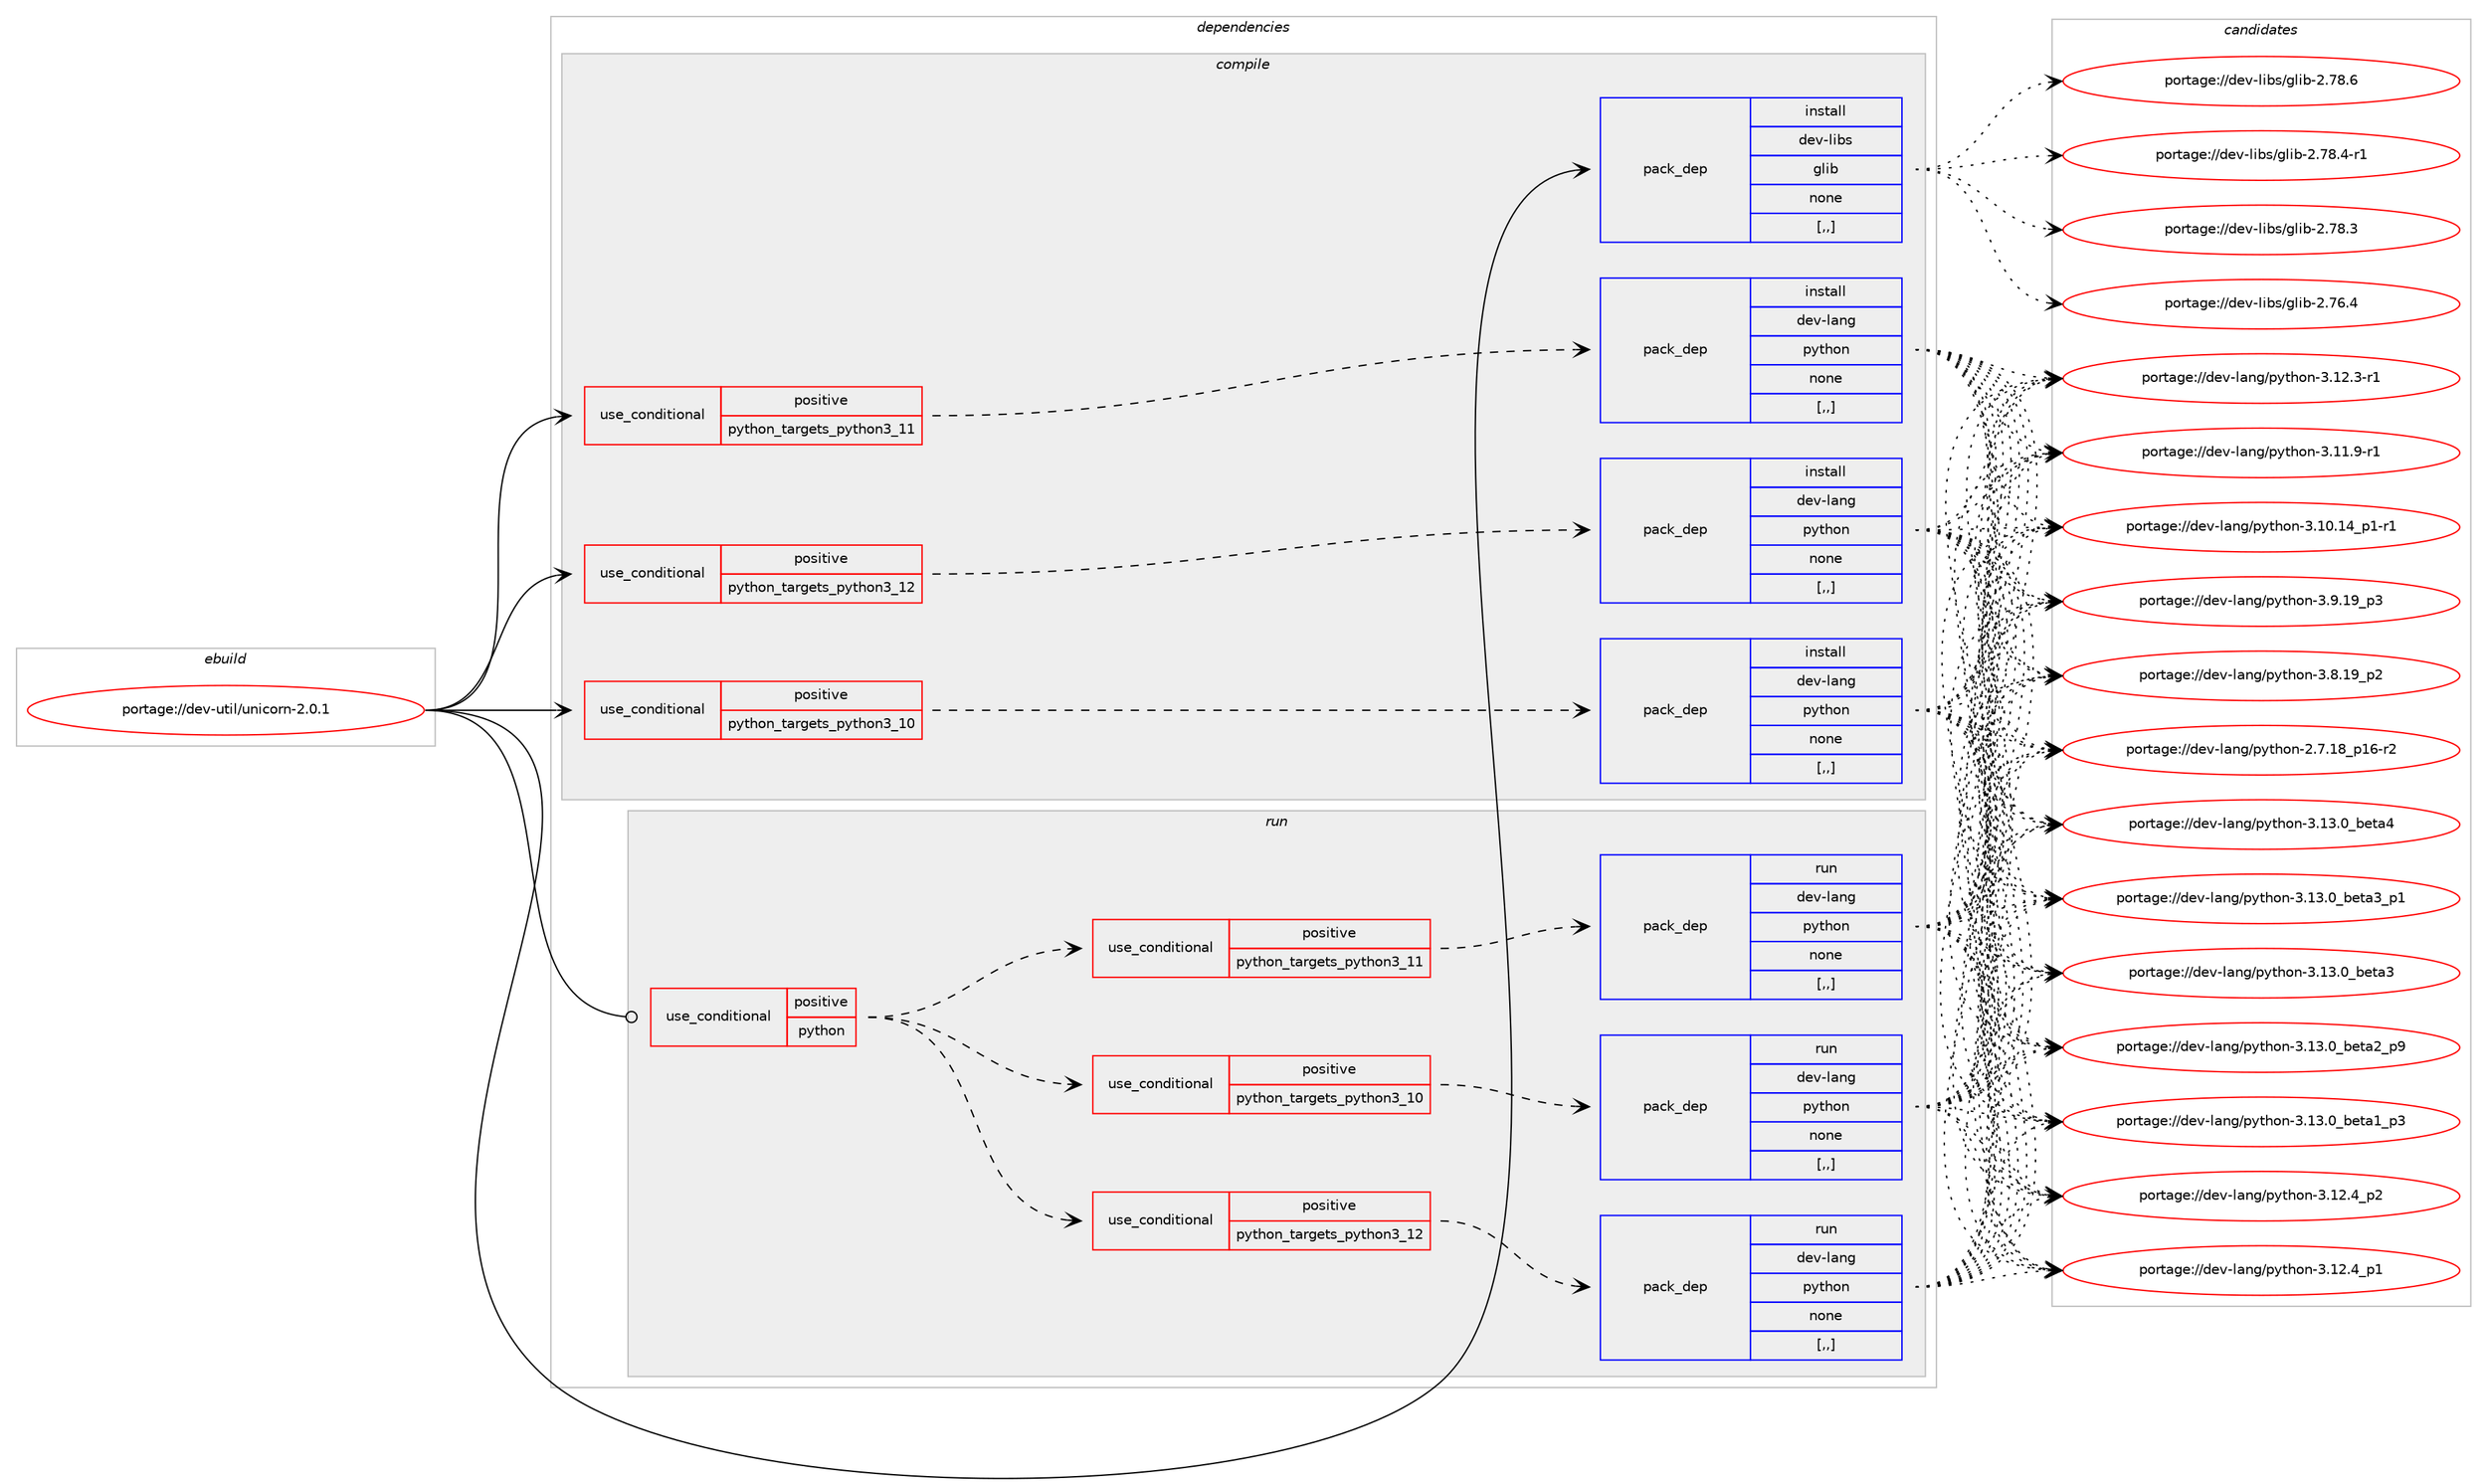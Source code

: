 digraph prolog {

# *************
# Graph options
# *************

newrank=true;
concentrate=true;
compound=true;
graph [rankdir=LR,fontname=Helvetica,fontsize=10,ranksep=1.5];#, ranksep=2.5, nodesep=0.2];
edge  [arrowhead=vee];
node  [fontname=Helvetica,fontsize=10];

# **********
# The ebuild
# **********

subgraph cluster_leftcol {
color=gray;
label=<<i>ebuild</i>>;
id [label="portage://dev-util/unicorn-2.0.1", color=red, width=4, href="../dev-util/unicorn-2.0.1.svg"];
}

# ****************
# The dependencies
# ****************

subgraph cluster_midcol {
color=gray;
label=<<i>dependencies</i>>;
subgraph cluster_compile {
fillcolor="#eeeeee";
style=filled;
label=<<i>compile</i>>;
subgraph cond61854 {
dependency219922 [label=<<TABLE BORDER="0" CELLBORDER="1" CELLSPACING="0" CELLPADDING="4"><TR><TD ROWSPAN="3" CELLPADDING="10">use_conditional</TD></TR><TR><TD>positive</TD></TR><TR><TD>python_targets_python3_10</TD></TR></TABLE>>, shape=none, color=red];
subgraph pack156618 {
dependency219923 [label=<<TABLE BORDER="0" CELLBORDER="1" CELLSPACING="0" CELLPADDING="4" WIDTH="220"><TR><TD ROWSPAN="6" CELLPADDING="30">pack_dep</TD></TR><TR><TD WIDTH="110">install</TD></TR><TR><TD>dev-lang</TD></TR><TR><TD>python</TD></TR><TR><TD>none</TD></TR><TR><TD>[,,]</TD></TR></TABLE>>, shape=none, color=blue];
}
dependency219922:e -> dependency219923:w [weight=20,style="dashed",arrowhead="vee"];
}
id:e -> dependency219922:w [weight=20,style="solid",arrowhead="vee"];
subgraph cond61855 {
dependency219924 [label=<<TABLE BORDER="0" CELLBORDER="1" CELLSPACING="0" CELLPADDING="4"><TR><TD ROWSPAN="3" CELLPADDING="10">use_conditional</TD></TR><TR><TD>positive</TD></TR><TR><TD>python_targets_python3_11</TD></TR></TABLE>>, shape=none, color=red];
subgraph pack156619 {
dependency219925 [label=<<TABLE BORDER="0" CELLBORDER="1" CELLSPACING="0" CELLPADDING="4" WIDTH="220"><TR><TD ROWSPAN="6" CELLPADDING="30">pack_dep</TD></TR><TR><TD WIDTH="110">install</TD></TR><TR><TD>dev-lang</TD></TR><TR><TD>python</TD></TR><TR><TD>none</TD></TR><TR><TD>[,,]</TD></TR></TABLE>>, shape=none, color=blue];
}
dependency219924:e -> dependency219925:w [weight=20,style="dashed",arrowhead="vee"];
}
id:e -> dependency219924:w [weight=20,style="solid",arrowhead="vee"];
subgraph cond61856 {
dependency219926 [label=<<TABLE BORDER="0" CELLBORDER="1" CELLSPACING="0" CELLPADDING="4"><TR><TD ROWSPAN="3" CELLPADDING="10">use_conditional</TD></TR><TR><TD>positive</TD></TR><TR><TD>python_targets_python3_12</TD></TR></TABLE>>, shape=none, color=red];
subgraph pack156620 {
dependency219927 [label=<<TABLE BORDER="0" CELLBORDER="1" CELLSPACING="0" CELLPADDING="4" WIDTH="220"><TR><TD ROWSPAN="6" CELLPADDING="30">pack_dep</TD></TR><TR><TD WIDTH="110">install</TD></TR><TR><TD>dev-lang</TD></TR><TR><TD>python</TD></TR><TR><TD>none</TD></TR><TR><TD>[,,]</TD></TR></TABLE>>, shape=none, color=blue];
}
dependency219926:e -> dependency219927:w [weight=20,style="dashed",arrowhead="vee"];
}
id:e -> dependency219926:w [weight=20,style="solid",arrowhead="vee"];
subgraph pack156621 {
dependency219928 [label=<<TABLE BORDER="0" CELLBORDER="1" CELLSPACING="0" CELLPADDING="4" WIDTH="220"><TR><TD ROWSPAN="6" CELLPADDING="30">pack_dep</TD></TR><TR><TD WIDTH="110">install</TD></TR><TR><TD>dev-libs</TD></TR><TR><TD>glib</TD></TR><TR><TD>none</TD></TR><TR><TD>[,,]</TD></TR></TABLE>>, shape=none, color=blue];
}
id:e -> dependency219928:w [weight=20,style="solid",arrowhead="vee"];
}
subgraph cluster_compileandrun {
fillcolor="#eeeeee";
style=filled;
label=<<i>compile and run</i>>;
}
subgraph cluster_run {
fillcolor="#eeeeee";
style=filled;
label=<<i>run</i>>;
subgraph cond61857 {
dependency219929 [label=<<TABLE BORDER="0" CELLBORDER="1" CELLSPACING="0" CELLPADDING="4"><TR><TD ROWSPAN="3" CELLPADDING="10">use_conditional</TD></TR><TR><TD>positive</TD></TR><TR><TD>python</TD></TR></TABLE>>, shape=none, color=red];
subgraph cond61858 {
dependency219930 [label=<<TABLE BORDER="0" CELLBORDER="1" CELLSPACING="0" CELLPADDING="4"><TR><TD ROWSPAN="3" CELLPADDING="10">use_conditional</TD></TR><TR><TD>positive</TD></TR><TR><TD>python_targets_python3_10</TD></TR></TABLE>>, shape=none, color=red];
subgraph pack156622 {
dependency219931 [label=<<TABLE BORDER="0" CELLBORDER="1" CELLSPACING="0" CELLPADDING="4" WIDTH="220"><TR><TD ROWSPAN="6" CELLPADDING="30">pack_dep</TD></TR><TR><TD WIDTH="110">run</TD></TR><TR><TD>dev-lang</TD></TR><TR><TD>python</TD></TR><TR><TD>none</TD></TR><TR><TD>[,,]</TD></TR></TABLE>>, shape=none, color=blue];
}
dependency219930:e -> dependency219931:w [weight=20,style="dashed",arrowhead="vee"];
}
dependency219929:e -> dependency219930:w [weight=20,style="dashed",arrowhead="vee"];
subgraph cond61859 {
dependency219932 [label=<<TABLE BORDER="0" CELLBORDER="1" CELLSPACING="0" CELLPADDING="4"><TR><TD ROWSPAN="3" CELLPADDING="10">use_conditional</TD></TR><TR><TD>positive</TD></TR><TR><TD>python_targets_python3_11</TD></TR></TABLE>>, shape=none, color=red];
subgraph pack156623 {
dependency219933 [label=<<TABLE BORDER="0" CELLBORDER="1" CELLSPACING="0" CELLPADDING="4" WIDTH="220"><TR><TD ROWSPAN="6" CELLPADDING="30">pack_dep</TD></TR><TR><TD WIDTH="110">run</TD></TR><TR><TD>dev-lang</TD></TR><TR><TD>python</TD></TR><TR><TD>none</TD></TR><TR><TD>[,,]</TD></TR></TABLE>>, shape=none, color=blue];
}
dependency219932:e -> dependency219933:w [weight=20,style="dashed",arrowhead="vee"];
}
dependency219929:e -> dependency219932:w [weight=20,style="dashed",arrowhead="vee"];
subgraph cond61860 {
dependency219934 [label=<<TABLE BORDER="0" CELLBORDER="1" CELLSPACING="0" CELLPADDING="4"><TR><TD ROWSPAN="3" CELLPADDING="10">use_conditional</TD></TR><TR><TD>positive</TD></TR><TR><TD>python_targets_python3_12</TD></TR></TABLE>>, shape=none, color=red];
subgraph pack156624 {
dependency219935 [label=<<TABLE BORDER="0" CELLBORDER="1" CELLSPACING="0" CELLPADDING="4" WIDTH="220"><TR><TD ROWSPAN="6" CELLPADDING="30">pack_dep</TD></TR><TR><TD WIDTH="110">run</TD></TR><TR><TD>dev-lang</TD></TR><TR><TD>python</TD></TR><TR><TD>none</TD></TR><TR><TD>[,,]</TD></TR></TABLE>>, shape=none, color=blue];
}
dependency219934:e -> dependency219935:w [weight=20,style="dashed",arrowhead="vee"];
}
dependency219929:e -> dependency219934:w [weight=20,style="dashed",arrowhead="vee"];
}
id:e -> dependency219929:w [weight=20,style="solid",arrowhead="odot"];
}
}

# **************
# The candidates
# **************

subgraph cluster_choices {
rank=same;
color=gray;
label=<<i>candidates</i>>;

subgraph choice156618 {
color=black;
nodesep=1;
choice1001011184510897110103471121211161041111104551464951464895981011169752 [label="portage://dev-lang/python-3.13.0_beta4", color=red, width=4,href="../dev-lang/python-3.13.0_beta4.svg"];
choice10010111845108971101034711212111610411111045514649514648959810111697519511249 [label="portage://dev-lang/python-3.13.0_beta3_p1", color=red, width=4,href="../dev-lang/python-3.13.0_beta3_p1.svg"];
choice1001011184510897110103471121211161041111104551464951464895981011169751 [label="portage://dev-lang/python-3.13.0_beta3", color=red, width=4,href="../dev-lang/python-3.13.0_beta3.svg"];
choice10010111845108971101034711212111610411111045514649514648959810111697509511257 [label="portage://dev-lang/python-3.13.0_beta2_p9", color=red, width=4,href="../dev-lang/python-3.13.0_beta2_p9.svg"];
choice10010111845108971101034711212111610411111045514649514648959810111697499511251 [label="portage://dev-lang/python-3.13.0_beta1_p3", color=red, width=4,href="../dev-lang/python-3.13.0_beta1_p3.svg"];
choice100101118451089711010347112121116104111110455146495046529511250 [label="portage://dev-lang/python-3.12.4_p2", color=red, width=4,href="../dev-lang/python-3.12.4_p2.svg"];
choice100101118451089711010347112121116104111110455146495046529511249 [label="portage://dev-lang/python-3.12.4_p1", color=red, width=4,href="../dev-lang/python-3.12.4_p1.svg"];
choice100101118451089711010347112121116104111110455146495046514511449 [label="portage://dev-lang/python-3.12.3-r1", color=red, width=4,href="../dev-lang/python-3.12.3-r1.svg"];
choice100101118451089711010347112121116104111110455146494946574511449 [label="portage://dev-lang/python-3.11.9-r1", color=red, width=4,href="../dev-lang/python-3.11.9-r1.svg"];
choice100101118451089711010347112121116104111110455146494846495295112494511449 [label="portage://dev-lang/python-3.10.14_p1-r1", color=red, width=4,href="../dev-lang/python-3.10.14_p1-r1.svg"];
choice100101118451089711010347112121116104111110455146574649579511251 [label="portage://dev-lang/python-3.9.19_p3", color=red, width=4,href="../dev-lang/python-3.9.19_p3.svg"];
choice100101118451089711010347112121116104111110455146564649579511250 [label="portage://dev-lang/python-3.8.19_p2", color=red, width=4,href="../dev-lang/python-3.8.19_p2.svg"];
choice100101118451089711010347112121116104111110455046554649569511249544511450 [label="portage://dev-lang/python-2.7.18_p16-r2", color=red, width=4,href="../dev-lang/python-2.7.18_p16-r2.svg"];
dependency219923:e -> choice1001011184510897110103471121211161041111104551464951464895981011169752:w [style=dotted,weight="100"];
dependency219923:e -> choice10010111845108971101034711212111610411111045514649514648959810111697519511249:w [style=dotted,weight="100"];
dependency219923:e -> choice1001011184510897110103471121211161041111104551464951464895981011169751:w [style=dotted,weight="100"];
dependency219923:e -> choice10010111845108971101034711212111610411111045514649514648959810111697509511257:w [style=dotted,weight="100"];
dependency219923:e -> choice10010111845108971101034711212111610411111045514649514648959810111697499511251:w [style=dotted,weight="100"];
dependency219923:e -> choice100101118451089711010347112121116104111110455146495046529511250:w [style=dotted,weight="100"];
dependency219923:e -> choice100101118451089711010347112121116104111110455146495046529511249:w [style=dotted,weight="100"];
dependency219923:e -> choice100101118451089711010347112121116104111110455146495046514511449:w [style=dotted,weight="100"];
dependency219923:e -> choice100101118451089711010347112121116104111110455146494946574511449:w [style=dotted,weight="100"];
dependency219923:e -> choice100101118451089711010347112121116104111110455146494846495295112494511449:w [style=dotted,weight="100"];
dependency219923:e -> choice100101118451089711010347112121116104111110455146574649579511251:w [style=dotted,weight="100"];
dependency219923:e -> choice100101118451089711010347112121116104111110455146564649579511250:w [style=dotted,weight="100"];
dependency219923:e -> choice100101118451089711010347112121116104111110455046554649569511249544511450:w [style=dotted,weight="100"];
}
subgraph choice156619 {
color=black;
nodesep=1;
choice1001011184510897110103471121211161041111104551464951464895981011169752 [label="portage://dev-lang/python-3.13.0_beta4", color=red, width=4,href="../dev-lang/python-3.13.0_beta4.svg"];
choice10010111845108971101034711212111610411111045514649514648959810111697519511249 [label="portage://dev-lang/python-3.13.0_beta3_p1", color=red, width=4,href="../dev-lang/python-3.13.0_beta3_p1.svg"];
choice1001011184510897110103471121211161041111104551464951464895981011169751 [label="portage://dev-lang/python-3.13.0_beta3", color=red, width=4,href="../dev-lang/python-3.13.0_beta3.svg"];
choice10010111845108971101034711212111610411111045514649514648959810111697509511257 [label="portage://dev-lang/python-3.13.0_beta2_p9", color=red, width=4,href="../dev-lang/python-3.13.0_beta2_p9.svg"];
choice10010111845108971101034711212111610411111045514649514648959810111697499511251 [label="portage://dev-lang/python-3.13.0_beta1_p3", color=red, width=4,href="../dev-lang/python-3.13.0_beta1_p3.svg"];
choice100101118451089711010347112121116104111110455146495046529511250 [label="portage://dev-lang/python-3.12.4_p2", color=red, width=4,href="../dev-lang/python-3.12.4_p2.svg"];
choice100101118451089711010347112121116104111110455146495046529511249 [label="portage://dev-lang/python-3.12.4_p1", color=red, width=4,href="../dev-lang/python-3.12.4_p1.svg"];
choice100101118451089711010347112121116104111110455146495046514511449 [label="portage://dev-lang/python-3.12.3-r1", color=red, width=4,href="../dev-lang/python-3.12.3-r1.svg"];
choice100101118451089711010347112121116104111110455146494946574511449 [label="portage://dev-lang/python-3.11.9-r1", color=red, width=4,href="../dev-lang/python-3.11.9-r1.svg"];
choice100101118451089711010347112121116104111110455146494846495295112494511449 [label="portage://dev-lang/python-3.10.14_p1-r1", color=red, width=4,href="../dev-lang/python-3.10.14_p1-r1.svg"];
choice100101118451089711010347112121116104111110455146574649579511251 [label="portage://dev-lang/python-3.9.19_p3", color=red, width=4,href="../dev-lang/python-3.9.19_p3.svg"];
choice100101118451089711010347112121116104111110455146564649579511250 [label="portage://dev-lang/python-3.8.19_p2", color=red, width=4,href="../dev-lang/python-3.8.19_p2.svg"];
choice100101118451089711010347112121116104111110455046554649569511249544511450 [label="portage://dev-lang/python-2.7.18_p16-r2", color=red, width=4,href="../dev-lang/python-2.7.18_p16-r2.svg"];
dependency219925:e -> choice1001011184510897110103471121211161041111104551464951464895981011169752:w [style=dotted,weight="100"];
dependency219925:e -> choice10010111845108971101034711212111610411111045514649514648959810111697519511249:w [style=dotted,weight="100"];
dependency219925:e -> choice1001011184510897110103471121211161041111104551464951464895981011169751:w [style=dotted,weight="100"];
dependency219925:e -> choice10010111845108971101034711212111610411111045514649514648959810111697509511257:w [style=dotted,weight="100"];
dependency219925:e -> choice10010111845108971101034711212111610411111045514649514648959810111697499511251:w [style=dotted,weight="100"];
dependency219925:e -> choice100101118451089711010347112121116104111110455146495046529511250:w [style=dotted,weight="100"];
dependency219925:e -> choice100101118451089711010347112121116104111110455146495046529511249:w [style=dotted,weight="100"];
dependency219925:e -> choice100101118451089711010347112121116104111110455146495046514511449:w [style=dotted,weight="100"];
dependency219925:e -> choice100101118451089711010347112121116104111110455146494946574511449:w [style=dotted,weight="100"];
dependency219925:e -> choice100101118451089711010347112121116104111110455146494846495295112494511449:w [style=dotted,weight="100"];
dependency219925:e -> choice100101118451089711010347112121116104111110455146574649579511251:w [style=dotted,weight="100"];
dependency219925:e -> choice100101118451089711010347112121116104111110455146564649579511250:w [style=dotted,weight="100"];
dependency219925:e -> choice100101118451089711010347112121116104111110455046554649569511249544511450:w [style=dotted,weight="100"];
}
subgraph choice156620 {
color=black;
nodesep=1;
choice1001011184510897110103471121211161041111104551464951464895981011169752 [label="portage://dev-lang/python-3.13.0_beta4", color=red, width=4,href="../dev-lang/python-3.13.0_beta4.svg"];
choice10010111845108971101034711212111610411111045514649514648959810111697519511249 [label="portage://dev-lang/python-3.13.0_beta3_p1", color=red, width=4,href="../dev-lang/python-3.13.0_beta3_p1.svg"];
choice1001011184510897110103471121211161041111104551464951464895981011169751 [label="portage://dev-lang/python-3.13.0_beta3", color=red, width=4,href="../dev-lang/python-3.13.0_beta3.svg"];
choice10010111845108971101034711212111610411111045514649514648959810111697509511257 [label="portage://dev-lang/python-3.13.0_beta2_p9", color=red, width=4,href="../dev-lang/python-3.13.0_beta2_p9.svg"];
choice10010111845108971101034711212111610411111045514649514648959810111697499511251 [label="portage://dev-lang/python-3.13.0_beta1_p3", color=red, width=4,href="../dev-lang/python-3.13.0_beta1_p3.svg"];
choice100101118451089711010347112121116104111110455146495046529511250 [label="portage://dev-lang/python-3.12.4_p2", color=red, width=4,href="../dev-lang/python-3.12.4_p2.svg"];
choice100101118451089711010347112121116104111110455146495046529511249 [label="portage://dev-lang/python-3.12.4_p1", color=red, width=4,href="../dev-lang/python-3.12.4_p1.svg"];
choice100101118451089711010347112121116104111110455146495046514511449 [label="portage://dev-lang/python-3.12.3-r1", color=red, width=4,href="../dev-lang/python-3.12.3-r1.svg"];
choice100101118451089711010347112121116104111110455146494946574511449 [label="portage://dev-lang/python-3.11.9-r1", color=red, width=4,href="../dev-lang/python-3.11.9-r1.svg"];
choice100101118451089711010347112121116104111110455146494846495295112494511449 [label="portage://dev-lang/python-3.10.14_p1-r1", color=red, width=4,href="../dev-lang/python-3.10.14_p1-r1.svg"];
choice100101118451089711010347112121116104111110455146574649579511251 [label="portage://dev-lang/python-3.9.19_p3", color=red, width=4,href="../dev-lang/python-3.9.19_p3.svg"];
choice100101118451089711010347112121116104111110455146564649579511250 [label="portage://dev-lang/python-3.8.19_p2", color=red, width=4,href="../dev-lang/python-3.8.19_p2.svg"];
choice100101118451089711010347112121116104111110455046554649569511249544511450 [label="portage://dev-lang/python-2.7.18_p16-r2", color=red, width=4,href="../dev-lang/python-2.7.18_p16-r2.svg"];
dependency219927:e -> choice1001011184510897110103471121211161041111104551464951464895981011169752:w [style=dotted,weight="100"];
dependency219927:e -> choice10010111845108971101034711212111610411111045514649514648959810111697519511249:w [style=dotted,weight="100"];
dependency219927:e -> choice1001011184510897110103471121211161041111104551464951464895981011169751:w [style=dotted,weight="100"];
dependency219927:e -> choice10010111845108971101034711212111610411111045514649514648959810111697509511257:w [style=dotted,weight="100"];
dependency219927:e -> choice10010111845108971101034711212111610411111045514649514648959810111697499511251:w [style=dotted,weight="100"];
dependency219927:e -> choice100101118451089711010347112121116104111110455146495046529511250:w [style=dotted,weight="100"];
dependency219927:e -> choice100101118451089711010347112121116104111110455146495046529511249:w [style=dotted,weight="100"];
dependency219927:e -> choice100101118451089711010347112121116104111110455146495046514511449:w [style=dotted,weight="100"];
dependency219927:e -> choice100101118451089711010347112121116104111110455146494946574511449:w [style=dotted,weight="100"];
dependency219927:e -> choice100101118451089711010347112121116104111110455146494846495295112494511449:w [style=dotted,weight="100"];
dependency219927:e -> choice100101118451089711010347112121116104111110455146574649579511251:w [style=dotted,weight="100"];
dependency219927:e -> choice100101118451089711010347112121116104111110455146564649579511250:w [style=dotted,weight="100"];
dependency219927:e -> choice100101118451089711010347112121116104111110455046554649569511249544511450:w [style=dotted,weight="100"];
}
subgraph choice156621 {
color=black;
nodesep=1;
choice1001011184510810598115471031081059845504655564654 [label="portage://dev-libs/glib-2.78.6", color=red, width=4,href="../dev-libs/glib-2.78.6.svg"];
choice10010111845108105981154710310810598455046555646524511449 [label="portage://dev-libs/glib-2.78.4-r1", color=red, width=4,href="../dev-libs/glib-2.78.4-r1.svg"];
choice1001011184510810598115471031081059845504655564651 [label="portage://dev-libs/glib-2.78.3", color=red, width=4,href="../dev-libs/glib-2.78.3.svg"];
choice1001011184510810598115471031081059845504655544652 [label="portage://dev-libs/glib-2.76.4", color=red, width=4,href="../dev-libs/glib-2.76.4.svg"];
dependency219928:e -> choice1001011184510810598115471031081059845504655564654:w [style=dotted,weight="100"];
dependency219928:e -> choice10010111845108105981154710310810598455046555646524511449:w [style=dotted,weight="100"];
dependency219928:e -> choice1001011184510810598115471031081059845504655564651:w [style=dotted,weight="100"];
dependency219928:e -> choice1001011184510810598115471031081059845504655544652:w [style=dotted,weight="100"];
}
subgraph choice156622 {
color=black;
nodesep=1;
choice1001011184510897110103471121211161041111104551464951464895981011169752 [label="portage://dev-lang/python-3.13.0_beta4", color=red, width=4,href="../dev-lang/python-3.13.0_beta4.svg"];
choice10010111845108971101034711212111610411111045514649514648959810111697519511249 [label="portage://dev-lang/python-3.13.0_beta3_p1", color=red, width=4,href="../dev-lang/python-3.13.0_beta3_p1.svg"];
choice1001011184510897110103471121211161041111104551464951464895981011169751 [label="portage://dev-lang/python-3.13.0_beta3", color=red, width=4,href="../dev-lang/python-3.13.0_beta3.svg"];
choice10010111845108971101034711212111610411111045514649514648959810111697509511257 [label="portage://dev-lang/python-3.13.0_beta2_p9", color=red, width=4,href="../dev-lang/python-3.13.0_beta2_p9.svg"];
choice10010111845108971101034711212111610411111045514649514648959810111697499511251 [label="portage://dev-lang/python-3.13.0_beta1_p3", color=red, width=4,href="../dev-lang/python-3.13.0_beta1_p3.svg"];
choice100101118451089711010347112121116104111110455146495046529511250 [label="portage://dev-lang/python-3.12.4_p2", color=red, width=4,href="../dev-lang/python-3.12.4_p2.svg"];
choice100101118451089711010347112121116104111110455146495046529511249 [label="portage://dev-lang/python-3.12.4_p1", color=red, width=4,href="../dev-lang/python-3.12.4_p1.svg"];
choice100101118451089711010347112121116104111110455146495046514511449 [label="portage://dev-lang/python-3.12.3-r1", color=red, width=4,href="../dev-lang/python-3.12.3-r1.svg"];
choice100101118451089711010347112121116104111110455146494946574511449 [label="portage://dev-lang/python-3.11.9-r1", color=red, width=4,href="../dev-lang/python-3.11.9-r1.svg"];
choice100101118451089711010347112121116104111110455146494846495295112494511449 [label="portage://dev-lang/python-3.10.14_p1-r1", color=red, width=4,href="../dev-lang/python-3.10.14_p1-r1.svg"];
choice100101118451089711010347112121116104111110455146574649579511251 [label="portage://dev-lang/python-3.9.19_p3", color=red, width=4,href="../dev-lang/python-3.9.19_p3.svg"];
choice100101118451089711010347112121116104111110455146564649579511250 [label="portage://dev-lang/python-3.8.19_p2", color=red, width=4,href="../dev-lang/python-3.8.19_p2.svg"];
choice100101118451089711010347112121116104111110455046554649569511249544511450 [label="portage://dev-lang/python-2.7.18_p16-r2", color=red, width=4,href="../dev-lang/python-2.7.18_p16-r2.svg"];
dependency219931:e -> choice1001011184510897110103471121211161041111104551464951464895981011169752:w [style=dotted,weight="100"];
dependency219931:e -> choice10010111845108971101034711212111610411111045514649514648959810111697519511249:w [style=dotted,weight="100"];
dependency219931:e -> choice1001011184510897110103471121211161041111104551464951464895981011169751:w [style=dotted,weight="100"];
dependency219931:e -> choice10010111845108971101034711212111610411111045514649514648959810111697509511257:w [style=dotted,weight="100"];
dependency219931:e -> choice10010111845108971101034711212111610411111045514649514648959810111697499511251:w [style=dotted,weight="100"];
dependency219931:e -> choice100101118451089711010347112121116104111110455146495046529511250:w [style=dotted,weight="100"];
dependency219931:e -> choice100101118451089711010347112121116104111110455146495046529511249:w [style=dotted,weight="100"];
dependency219931:e -> choice100101118451089711010347112121116104111110455146495046514511449:w [style=dotted,weight="100"];
dependency219931:e -> choice100101118451089711010347112121116104111110455146494946574511449:w [style=dotted,weight="100"];
dependency219931:e -> choice100101118451089711010347112121116104111110455146494846495295112494511449:w [style=dotted,weight="100"];
dependency219931:e -> choice100101118451089711010347112121116104111110455146574649579511251:w [style=dotted,weight="100"];
dependency219931:e -> choice100101118451089711010347112121116104111110455146564649579511250:w [style=dotted,weight="100"];
dependency219931:e -> choice100101118451089711010347112121116104111110455046554649569511249544511450:w [style=dotted,weight="100"];
}
subgraph choice156623 {
color=black;
nodesep=1;
choice1001011184510897110103471121211161041111104551464951464895981011169752 [label="portage://dev-lang/python-3.13.0_beta4", color=red, width=4,href="../dev-lang/python-3.13.0_beta4.svg"];
choice10010111845108971101034711212111610411111045514649514648959810111697519511249 [label="portage://dev-lang/python-3.13.0_beta3_p1", color=red, width=4,href="../dev-lang/python-3.13.0_beta3_p1.svg"];
choice1001011184510897110103471121211161041111104551464951464895981011169751 [label="portage://dev-lang/python-3.13.0_beta3", color=red, width=4,href="../dev-lang/python-3.13.0_beta3.svg"];
choice10010111845108971101034711212111610411111045514649514648959810111697509511257 [label="portage://dev-lang/python-3.13.0_beta2_p9", color=red, width=4,href="../dev-lang/python-3.13.0_beta2_p9.svg"];
choice10010111845108971101034711212111610411111045514649514648959810111697499511251 [label="portage://dev-lang/python-3.13.0_beta1_p3", color=red, width=4,href="../dev-lang/python-3.13.0_beta1_p3.svg"];
choice100101118451089711010347112121116104111110455146495046529511250 [label="portage://dev-lang/python-3.12.4_p2", color=red, width=4,href="../dev-lang/python-3.12.4_p2.svg"];
choice100101118451089711010347112121116104111110455146495046529511249 [label="portage://dev-lang/python-3.12.4_p1", color=red, width=4,href="../dev-lang/python-3.12.4_p1.svg"];
choice100101118451089711010347112121116104111110455146495046514511449 [label="portage://dev-lang/python-3.12.3-r1", color=red, width=4,href="../dev-lang/python-3.12.3-r1.svg"];
choice100101118451089711010347112121116104111110455146494946574511449 [label="portage://dev-lang/python-3.11.9-r1", color=red, width=4,href="../dev-lang/python-3.11.9-r1.svg"];
choice100101118451089711010347112121116104111110455146494846495295112494511449 [label="portage://dev-lang/python-3.10.14_p1-r1", color=red, width=4,href="../dev-lang/python-3.10.14_p1-r1.svg"];
choice100101118451089711010347112121116104111110455146574649579511251 [label="portage://dev-lang/python-3.9.19_p3", color=red, width=4,href="../dev-lang/python-3.9.19_p3.svg"];
choice100101118451089711010347112121116104111110455146564649579511250 [label="portage://dev-lang/python-3.8.19_p2", color=red, width=4,href="../dev-lang/python-3.8.19_p2.svg"];
choice100101118451089711010347112121116104111110455046554649569511249544511450 [label="portage://dev-lang/python-2.7.18_p16-r2", color=red, width=4,href="../dev-lang/python-2.7.18_p16-r2.svg"];
dependency219933:e -> choice1001011184510897110103471121211161041111104551464951464895981011169752:w [style=dotted,weight="100"];
dependency219933:e -> choice10010111845108971101034711212111610411111045514649514648959810111697519511249:w [style=dotted,weight="100"];
dependency219933:e -> choice1001011184510897110103471121211161041111104551464951464895981011169751:w [style=dotted,weight="100"];
dependency219933:e -> choice10010111845108971101034711212111610411111045514649514648959810111697509511257:w [style=dotted,weight="100"];
dependency219933:e -> choice10010111845108971101034711212111610411111045514649514648959810111697499511251:w [style=dotted,weight="100"];
dependency219933:e -> choice100101118451089711010347112121116104111110455146495046529511250:w [style=dotted,weight="100"];
dependency219933:e -> choice100101118451089711010347112121116104111110455146495046529511249:w [style=dotted,weight="100"];
dependency219933:e -> choice100101118451089711010347112121116104111110455146495046514511449:w [style=dotted,weight="100"];
dependency219933:e -> choice100101118451089711010347112121116104111110455146494946574511449:w [style=dotted,weight="100"];
dependency219933:e -> choice100101118451089711010347112121116104111110455146494846495295112494511449:w [style=dotted,weight="100"];
dependency219933:e -> choice100101118451089711010347112121116104111110455146574649579511251:w [style=dotted,weight="100"];
dependency219933:e -> choice100101118451089711010347112121116104111110455146564649579511250:w [style=dotted,weight="100"];
dependency219933:e -> choice100101118451089711010347112121116104111110455046554649569511249544511450:w [style=dotted,weight="100"];
}
subgraph choice156624 {
color=black;
nodesep=1;
choice1001011184510897110103471121211161041111104551464951464895981011169752 [label="portage://dev-lang/python-3.13.0_beta4", color=red, width=4,href="../dev-lang/python-3.13.0_beta4.svg"];
choice10010111845108971101034711212111610411111045514649514648959810111697519511249 [label="portage://dev-lang/python-3.13.0_beta3_p1", color=red, width=4,href="../dev-lang/python-3.13.0_beta3_p1.svg"];
choice1001011184510897110103471121211161041111104551464951464895981011169751 [label="portage://dev-lang/python-3.13.0_beta3", color=red, width=4,href="../dev-lang/python-3.13.0_beta3.svg"];
choice10010111845108971101034711212111610411111045514649514648959810111697509511257 [label="portage://dev-lang/python-3.13.0_beta2_p9", color=red, width=4,href="../dev-lang/python-3.13.0_beta2_p9.svg"];
choice10010111845108971101034711212111610411111045514649514648959810111697499511251 [label="portage://dev-lang/python-3.13.0_beta1_p3", color=red, width=4,href="../dev-lang/python-3.13.0_beta1_p3.svg"];
choice100101118451089711010347112121116104111110455146495046529511250 [label="portage://dev-lang/python-3.12.4_p2", color=red, width=4,href="../dev-lang/python-3.12.4_p2.svg"];
choice100101118451089711010347112121116104111110455146495046529511249 [label="portage://dev-lang/python-3.12.4_p1", color=red, width=4,href="../dev-lang/python-3.12.4_p1.svg"];
choice100101118451089711010347112121116104111110455146495046514511449 [label="portage://dev-lang/python-3.12.3-r1", color=red, width=4,href="../dev-lang/python-3.12.3-r1.svg"];
choice100101118451089711010347112121116104111110455146494946574511449 [label="portage://dev-lang/python-3.11.9-r1", color=red, width=4,href="../dev-lang/python-3.11.9-r1.svg"];
choice100101118451089711010347112121116104111110455146494846495295112494511449 [label="portage://dev-lang/python-3.10.14_p1-r1", color=red, width=4,href="../dev-lang/python-3.10.14_p1-r1.svg"];
choice100101118451089711010347112121116104111110455146574649579511251 [label="portage://dev-lang/python-3.9.19_p3", color=red, width=4,href="../dev-lang/python-3.9.19_p3.svg"];
choice100101118451089711010347112121116104111110455146564649579511250 [label="portage://dev-lang/python-3.8.19_p2", color=red, width=4,href="../dev-lang/python-3.8.19_p2.svg"];
choice100101118451089711010347112121116104111110455046554649569511249544511450 [label="portage://dev-lang/python-2.7.18_p16-r2", color=red, width=4,href="../dev-lang/python-2.7.18_p16-r2.svg"];
dependency219935:e -> choice1001011184510897110103471121211161041111104551464951464895981011169752:w [style=dotted,weight="100"];
dependency219935:e -> choice10010111845108971101034711212111610411111045514649514648959810111697519511249:w [style=dotted,weight="100"];
dependency219935:e -> choice1001011184510897110103471121211161041111104551464951464895981011169751:w [style=dotted,weight="100"];
dependency219935:e -> choice10010111845108971101034711212111610411111045514649514648959810111697509511257:w [style=dotted,weight="100"];
dependency219935:e -> choice10010111845108971101034711212111610411111045514649514648959810111697499511251:w [style=dotted,weight="100"];
dependency219935:e -> choice100101118451089711010347112121116104111110455146495046529511250:w [style=dotted,weight="100"];
dependency219935:e -> choice100101118451089711010347112121116104111110455146495046529511249:w [style=dotted,weight="100"];
dependency219935:e -> choice100101118451089711010347112121116104111110455146495046514511449:w [style=dotted,weight="100"];
dependency219935:e -> choice100101118451089711010347112121116104111110455146494946574511449:w [style=dotted,weight="100"];
dependency219935:e -> choice100101118451089711010347112121116104111110455146494846495295112494511449:w [style=dotted,weight="100"];
dependency219935:e -> choice100101118451089711010347112121116104111110455146574649579511251:w [style=dotted,weight="100"];
dependency219935:e -> choice100101118451089711010347112121116104111110455146564649579511250:w [style=dotted,weight="100"];
dependency219935:e -> choice100101118451089711010347112121116104111110455046554649569511249544511450:w [style=dotted,weight="100"];
}
}

}
